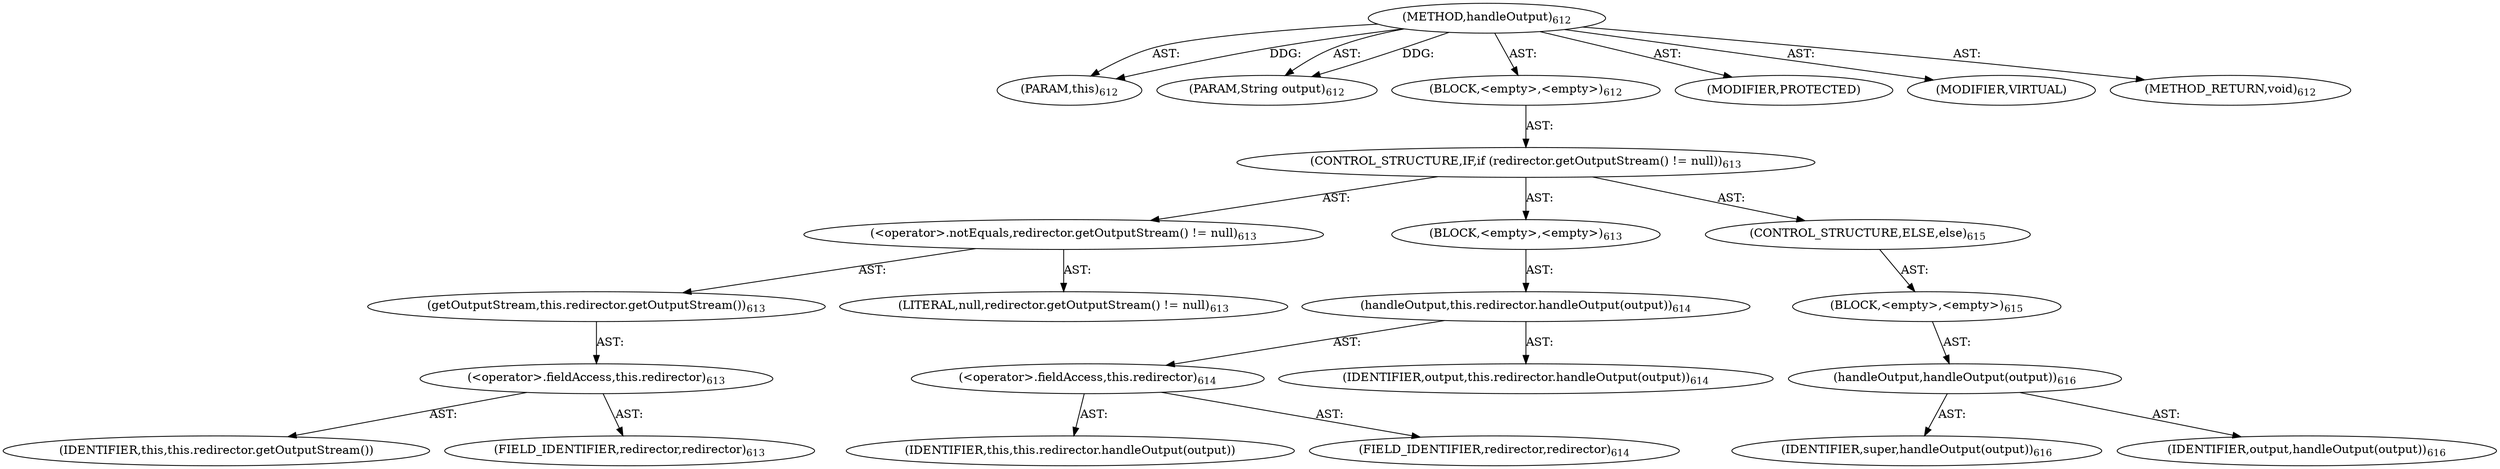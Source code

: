 digraph "handleOutput" {  
"111669149732" [label = <(METHOD,handleOutput)<SUB>612</SUB>> ]
"115964117062" [label = <(PARAM,this)<SUB>612</SUB>> ]
"115964117063" [label = <(PARAM,String output)<SUB>612</SUB>> ]
"25769803857" [label = <(BLOCK,&lt;empty&gt;,&lt;empty&gt;)<SUB>612</SUB>> ]
"47244640292" [label = <(CONTROL_STRUCTURE,IF,if (redirector.getOutputStream() != null))<SUB>613</SUB>> ]
"30064771363" [label = <(&lt;operator&gt;.notEquals,redirector.getOutputStream() != null)<SUB>613</SUB>> ]
"30064771364" [label = <(getOutputStream,this.redirector.getOutputStream())<SUB>613</SUB>> ]
"30064771365" [label = <(&lt;operator&gt;.fieldAccess,this.redirector)<SUB>613</SUB>> ]
"68719476953" [label = <(IDENTIFIER,this,this.redirector.getOutputStream())> ]
"55834574948" [label = <(FIELD_IDENTIFIER,redirector,redirector)<SUB>613</SUB>> ]
"90194313280" [label = <(LITERAL,null,redirector.getOutputStream() != null)<SUB>613</SUB>> ]
"25769803858" [label = <(BLOCK,&lt;empty&gt;,&lt;empty&gt;)<SUB>613</SUB>> ]
"30064771366" [label = <(handleOutput,this.redirector.handleOutput(output))<SUB>614</SUB>> ]
"30064771367" [label = <(&lt;operator&gt;.fieldAccess,this.redirector)<SUB>614</SUB>> ]
"68719476954" [label = <(IDENTIFIER,this,this.redirector.handleOutput(output))> ]
"55834574949" [label = <(FIELD_IDENTIFIER,redirector,redirector)<SUB>614</SUB>> ]
"68719476955" [label = <(IDENTIFIER,output,this.redirector.handleOutput(output))<SUB>614</SUB>> ]
"47244640293" [label = <(CONTROL_STRUCTURE,ELSE,else)<SUB>615</SUB>> ]
"25769803859" [label = <(BLOCK,&lt;empty&gt;,&lt;empty&gt;)<SUB>615</SUB>> ]
"30064771368" [label = <(handleOutput,handleOutput(output))<SUB>616</SUB>> ]
"68719476956" [label = <(IDENTIFIER,super,handleOutput(output))<SUB>616</SUB>> ]
"68719476957" [label = <(IDENTIFIER,output,handleOutput(output))<SUB>616</SUB>> ]
"133143986261" [label = <(MODIFIER,PROTECTED)> ]
"133143986262" [label = <(MODIFIER,VIRTUAL)> ]
"128849018916" [label = <(METHOD_RETURN,void)<SUB>612</SUB>> ]
  "111669149732" -> "115964117062"  [ label = "AST: "] 
  "111669149732" -> "115964117063"  [ label = "AST: "] 
  "111669149732" -> "25769803857"  [ label = "AST: "] 
  "111669149732" -> "133143986261"  [ label = "AST: "] 
  "111669149732" -> "133143986262"  [ label = "AST: "] 
  "111669149732" -> "128849018916"  [ label = "AST: "] 
  "25769803857" -> "47244640292"  [ label = "AST: "] 
  "47244640292" -> "30064771363"  [ label = "AST: "] 
  "47244640292" -> "25769803858"  [ label = "AST: "] 
  "47244640292" -> "47244640293"  [ label = "AST: "] 
  "30064771363" -> "30064771364"  [ label = "AST: "] 
  "30064771363" -> "90194313280"  [ label = "AST: "] 
  "30064771364" -> "30064771365"  [ label = "AST: "] 
  "30064771365" -> "68719476953"  [ label = "AST: "] 
  "30064771365" -> "55834574948"  [ label = "AST: "] 
  "25769803858" -> "30064771366"  [ label = "AST: "] 
  "30064771366" -> "30064771367"  [ label = "AST: "] 
  "30064771366" -> "68719476955"  [ label = "AST: "] 
  "30064771367" -> "68719476954"  [ label = "AST: "] 
  "30064771367" -> "55834574949"  [ label = "AST: "] 
  "47244640293" -> "25769803859"  [ label = "AST: "] 
  "25769803859" -> "30064771368"  [ label = "AST: "] 
  "30064771368" -> "68719476956"  [ label = "AST: "] 
  "30064771368" -> "68719476957"  [ label = "AST: "] 
  "111669149732" -> "115964117062"  [ label = "DDG: "] 
  "111669149732" -> "115964117063"  [ label = "DDG: "] 
}
